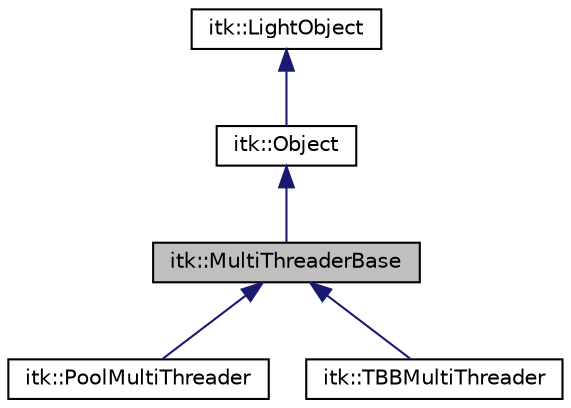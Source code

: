 digraph "itk::MultiThreaderBase"
{
 // LATEX_PDF_SIZE
  edge [fontname="Helvetica",fontsize="10",labelfontname="Helvetica",labelfontsize="10"];
  node [fontname="Helvetica",fontsize="10",shape=record];
  Node1 [label="itk::MultiThreaderBase",height=0.2,width=0.4,color="black", fillcolor="grey75", style="filled", fontcolor="black",tooltip="A class for performing multithreaded execution."];
  Node2 -> Node1 [dir="back",color="midnightblue",fontsize="10",style="solid",fontname="Helvetica"];
  Node2 [label="itk::Object",height=0.2,width=0.4,color="black", fillcolor="white", style="filled",URL="$classitk_1_1Object.html",tooltip="Base class for most ITK classes."];
  Node3 -> Node2 [dir="back",color="midnightblue",fontsize="10",style="solid",fontname="Helvetica"];
  Node3 [label="itk::LightObject",height=0.2,width=0.4,color="black", fillcolor="white", style="filled",URL="$classitk_1_1LightObject.html",tooltip="Light weight base class for most itk classes."];
  Node1 -> Node4 [dir="back",color="midnightblue",fontsize="10",style="solid",fontname="Helvetica"];
  Node4 [label="itk::PoolMultiThreader",height=0.2,width=0.4,color="black", fillcolor="white", style="filled",URL="$classitk_1_1PoolMultiThreader.html",tooltip="A class for performing multithreaded execution with a thread pool back end."];
  Node1 -> Node5 [dir="back",color="midnightblue",fontsize="10",style="solid",fontname="Helvetica"];
  Node5 [label="itk::TBBMultiThreader",height=0.2,width=0.4,color="black", fillcolor="white", style="filled",URL="$classitk_1_1TBBMultiThreader.html",tooltip="A class for performing multithreaded execution with a thread pool back end, uses the Intel Threading ..."];
}

